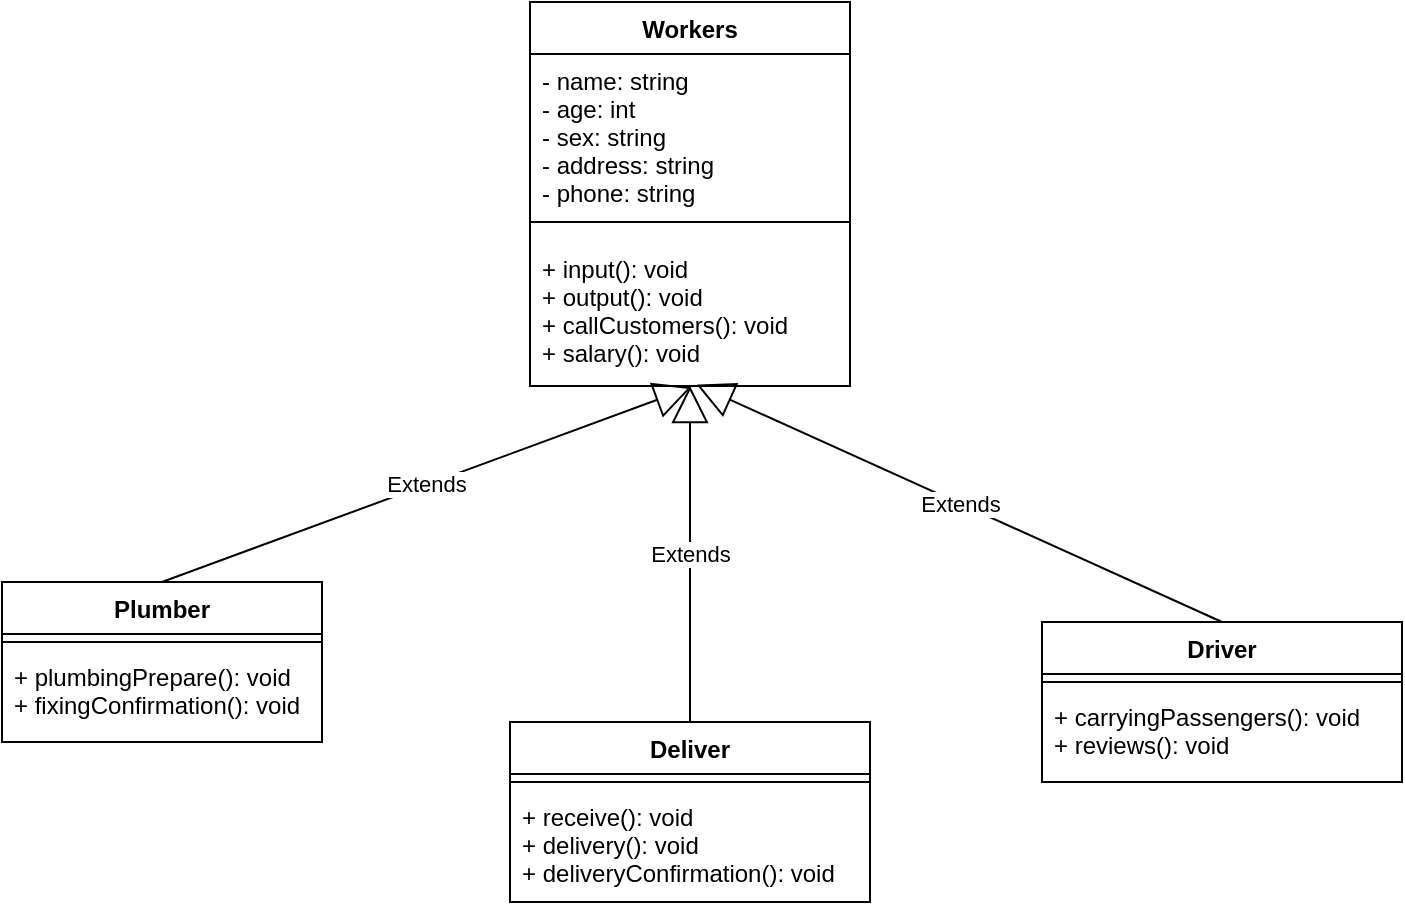 <mxfile>
    <diagram id="pBQRnoTMbdh6fnA8urdI" name="Page-1">
        <mxGraphModel dx="334" dy="430" grid="1" gridSize="10" guides="1" tooltips="1" connect="1" arrows="1" fold="1" page="1" pageScale="1" pageWidth="827" pageHeight="583" math="0" shadow="0">
            <root>
                <mxCell id="0"/>
                <mxCell id="1" parent="0"/>
                <mxCell id="qZBKHUtPIXKLcM8iRW7t-1" value="Workers" style="swimlane;fontStyle=1;align=center;verticalAlign=top;childLayout=stackLayout;horizontal=1;startSize=26;horizontalStack=0;resizeParent=1;resizeParentMax=0;resizeLast=0;collapsible=1;marginBottom=0;" parent="1" vertex="1">
                    <mxGeometry x="334" y="30" width="160" height="192" as="geometry"/>
                </mxCell>
                <mxCell id="qZBKHUtPIXKLcM8iRW7t-2" value="- name: string&#10;- age: int&#10;- sex: string&#10;- address: string&#10;- phone: string" style="text;strokeColor=none;fillColor=none;align=left;verticalAlign=top;spacingLeft=4;spacingRight=4;overflow=hidden;rotatable=0;points=[[0,0.5],[1,0.5]];portConstraint=eastwest;" parent="qZBKHUtPIXKLcM8iRW7t-1" vertex="1">
                    <mxGeometry y="26" width="160" height="74" as="geometry"/>
                </mxCell>
                <mxCell id="qZBKHUtPIXKLcM8iRW7t-3" value="" style="line;strokeWidth=1;fillColor=none;align=left;verticalAlign=middle;spacingTop=-1;spacingLeft=3;spacingRight=3;rotatable=0;labelPosition=right;points=[];portConstraint=eastwest;" parent="qZBKHUtPIXKLcM8iRW7t-1" vertex="1">
                    <mxGeometry y="100" width="160" height="20" as="geometry"/>
                </mxCell>
                <mxCell id="qZBKHUtPIXKLcM8iRW7t-4" value="+ input(): void&#10;+ output(): void&#10;+ callCustomers(): void&#10;+ salary(): void" style="text;strokeColor=none;fillColor=none;align=left;verticalAlign=top;spacingLeft=4;spacingRight=4;overflow=hidden;rotatable=0;points=[[0,0.5],[1,0.5]];portConstraint=eastwest;" parent="qZBKHUtPIXKLcM8iRW7t-1" vertex="1">
                    <mxGeometry y="120" width="160" height="72" as="geometry"/>
                </mxCell>
                <mxCell id="qZBKHUtPIXKLcM8iRW7t-8" value="Plumber" style="swimlane;fontStyle=1;align=center;verticalAlign=top;childLayout=stackLayout;horizontal=1;startSize=26;horizontalStack=0;resizeParent=1;resizeParentMax=0;resizeLast=0;collapsible=1;marginBottom=0;" parent="1" vertex="1">
                    <mxGeometry x="70" y="320" width="160" height="80" as="geometry"/>
                </mxCell>
                <mxCell id="qZBKHUtPIXKLcM8iRW7t-10" value="" style="line;strokeWidth=1;fillColor=none;align=left;verticalAlign=middle;spacingTop=-1;spacingLeft=3;spacingRight=3;rotatable=0;labelPosition=right;points=[];portConstraint=eastwest;" parent="qZBKHUtPIXKLcM8iRW7t-8" vertex="1">
                    <mxGeometry y="26" width="160" height="8" as="geometry"/>
                </mxCell>
                <mxCell id="qZBKHUtPIXKLcM8iRW7t-11" value="+ plumbingPrepare(): void&#10;+ fixingConfirmation(): void" style="text;strokeColor=none;fillColor=none;align=left;verticalAlign=top;spacingLeft=4;spacingRight=4;overflow=hidden;rotatable=0;points=[[0,0.5],[1,0.5]];portConstraint=eastwest;" parent="qZBKHUtPIXKLcM8iRW7t-8" vertex="1">
                    <mxGeometry y="34" width="160" height="46" as="geometry"/>
                </mxCell>
                <mxCell id="qZBKHUtPIXKLcM8iRW7t-12" value="Deliver" style="swimlane;fontStyle=1;align=center;verticalAlign=top;childLayout=stackLayout;horizontal=1;startSize=26;horizontalStack=0;resizeParent=1;resizeParentMax=0;resizeLast=0;collapsible=1;marginBottom=0;" parent="1" vertex="1">
                    <mxGeometry x="324" y="390" width="180" height="90" as="geometry"/>
                </mxCell>
                <mxCell id="qZBKHUtPIXKLcM8iRW7t-13" value="" style="line;strokeWidth=1;fillColor=none;align=left;verticalAlign=middle;spacingTop=-1;spacingLeft=3;spacingRight=3;rotatable=0;labelPosition=right;points=[];portConstraint=eastwest;" parent="qZBKHUtPIXKLcM8iRW7t-12" vertex="1">
                    <mxGeometry y="26" width="180" height="8" as="geometry"/>
                </mxCell>
                <mxCell id="qZBKHUtPIXKLcM8iRW7t-14" value="+ receive(): void&#10;+ delivery(): void&#10;+ deliveryConfirmation(): void" style="text;strokeColor=none;fillColor=none;align=left;verticalAlign=top;spacingLeft=4;spacingRight=4;overflow=hidden;rotatable=0;points=[[0,0.5],[1,0.5]];portConstraint=eastwest;" parent="qZBKHUtPIXKLcM8iRW7t-12" vertex="1">
                    <mxGeometry y="34" width="180" height="56" as="geometry"/>
                </mxCell>
                <mxCell id="qZBKHUtPIXKLcM8iRW7t-15" value="Driver&#10;" style="swimlane;fontStyle=1;align=center;verticalAlign=top;childLayout=stackLayout;horizontal=1;startSize=26;horizontalStack=0;resizeParent=1;resizeParentMax=0;resizeLast=0;collapsible=1;marginBottom=0;" parent="1" vertex="1">
                    <mxGeometry x="590" y="340" width="180" height="80" as="geometry"/>
                </mxCell>
                <mxCell id="qZBKHUtPIXKLcM8iRW7t-16" value="" style="line;strokeWidth=1;fillColor=none;align=left;verticalAlign=middle;spacingTop=-1;spacingLeft=3;spacingRight=3;rotatable=0;labelPosition=right;points=[];portConstraint=eastwest;" parent="qZBKHUtPIXKLcM8iRW7t-15" vertex="1">
                    <mxGeometry y="26" width="180" height="8" as="geometry"/>
                </mxCell>
                <mxCell id="qZBKHUtPIXKLcM8iRW7t-17" value="+ carryingPassengers(): void&#10;+ reviews(): void" style="text;strokeColor=none;fillColor=none;align=left;verticalAlign=top;spacingLeft=4;spacingRight=4;overflow=hidden;rotatable=0;points=[[0,0.5],[1,0.5]];portConstraint=eastwest;" parent="qZBKHUtPIXKLcM8iRW7t-15" vertex="1">
                    <mxGeometry y="34" width="180" height="46" as="geometry"/>
                </mxCell>
                <mxCell id="qZBKHUtPIXKLcM8iRW7t-18" value="Extends" style="endArrow=block;endSize=16;endFill=0;html=1;rounded=0;entryX=0.504;entryY=1.009;entryDx=0;entryDy=0;entryPerimeter=0;exitX=0.5;exitY=0;exitDx=0;exitDy=0;" parent="1" source="qZBKHUtPIXKLcM8iRW7t-8" target="qZBKHUtPIXKLcM8iRW7t-4" edge="1">
                    <mxGeometry width="160" relative="1" as="geometry">
                        <mxPoint x="330" y="280" as="sourcePoint"/>
                        <mxPoint x="490" y="280" as="targetPoint"/>
                    </mxGeometry>
                </mxCell>
                <mxCell id="qZBKHUtPIXKLcM8iRW7t-19" value="Extends" style="endArrow=block;endSize=16;endFill=0;html=1;rounded=0;exitX=0.5;exitY=0;exitDx=0;exitDy=0;" parent="1" source="qZBKHUtPIXKLcM8iRW7t-12" target="qZBKHUtPIXKLcM8iRW7t-4" edge="1">
                    <mxGeometry width="160" relative="1" as="geometry">
                        <mxPoint x="160" y="330" as="sourcePoint"/>
                        <mxPoint x="414" y="220" as="targetPoint"/>
                    </mxGeometry>
                </mxCell>
                <mxCell id="qZBKHUtPIXKLcM8iRW7t-20" value="Extends" style="endArrow=block;endSize=16;endFill=0;html=1;rounded=0;exitX=0.5;exitY=0;exitDx=0;exitDy=0;entryX=0.521;entryY=0.991;entryDx=0;entryDy=0;entryPerimeter=0;" parent="1" source="qZBKHUtPIXKLcM8iRW7t-15" target="qZBKHUtPIXKLcM8iRW7t-4" edge="1">
                    <mxGeometry width="160" relative="1" as="geometry">
                        <mxPoint x="170" y="340" as="sourcePoint"/>
                        <mxPoint x="410" y="220" as="targetPoint"/>
                    </mxGeometry>
                </mxCell>
            </root>
        </mxGraphModel>
    </diagram>
</mxfile>